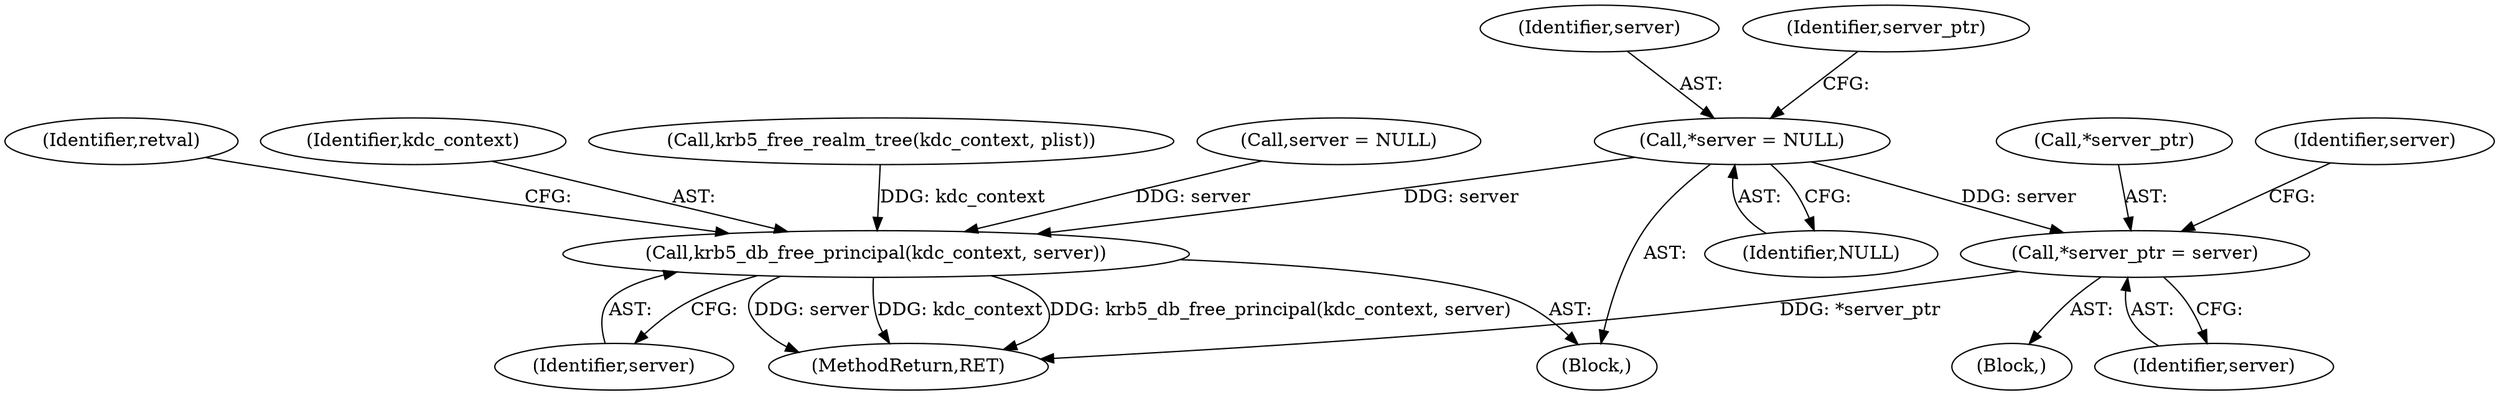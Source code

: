digraph "0_krb5_4c023ba43c16396f0d199e2df1cfa59b88b62acc@pointer" {
"1000116" [label="(Call,*server = NULL)"];
"1000201" [label="(Call,*server_ptr = server)"];
"1000232" [label="(Call,krb5_db_free_principal(kdc_context, server))"];
"1000229" [label="(Call,krb5_free_realm_tree(kdc_context, plist))"];
"1000116" [label="(Call,*server = NULL)"];
"1000204" [label="(Identifier,server)"];
"1000205" [label="(Call,server = NULL)"];
"1000201" [label="(Call,*server_ptr = server)"];
"1000232" [label="(Call,krb5_db_free_principal(kdc_context, server))"];
"1000117" [label="(Identifier,server)"];
"1000236" [label="(Identifier,retval)"];
"1000234" [label="(Identifier,server)"];
"1000107" [label="(Block,)"];
"1000156" [label="(Block,)"];
"1000233" [label="(Identifier,kdc_context)"];
"1000121" [label="(Identifier,server_ptr)"];
"1000202" [label="(Call,*server_ptr)"];
"1000237" [label="(MethodReturn,RET)"];
"1000206" [label="(Identifier,server)"];
"1000118" [label="(Identifier,NULL)"];
"1000116" -> "1000107"  [label="AST: "];
"1000116" -> "1000118"  [label="CFG: "];
"1000117" -> "1000116"  [label="AST: "];
"1000118" -> "1000116"  [label="AST: "];
"1000121" -> "1000116"  [label="CFG: "];
"1000116" -> "1000201"  [label="DDG: server"];
"1000116" -> "1000232"  [label="DDG: server"];
"1000201" -> "1000156"  [label="AST: "];
"1000201" -> "1000204"  [label="CFG: "];
"1000202" -> "1000201"  [label="AST: "];
"1000204" -> "1000201"  [label="AST: "];
"1000206" -> "1000201"  [label="CFG: "];
"1000201" -> "1000237"  [label="DDG: *server_ptr"];
"1000232" -> "1000107"  [label="AST: "];
"1000232" -> "1000234"  [label="CFG: "];
"1000233" -> "1000232"  [label="AST: "];
"1000234" -> "1000232"  [label="AST: "];
"1000236" -> "1000232"  [label="CFG: "];
"1000232" -> "1000237"  [label="DDG: kdc_context"];
"1000232" -> "1000237"  [label="DDG: krb5_db_free_principal(kdc_context, server)"];
"1000232" -> "1000237"  [label="DDG: server"];
"1000229" -> "1000232"  [label="DDG: kdc_context"];
"1000205" -> "1000232"  [label="DDG: server"];
}
